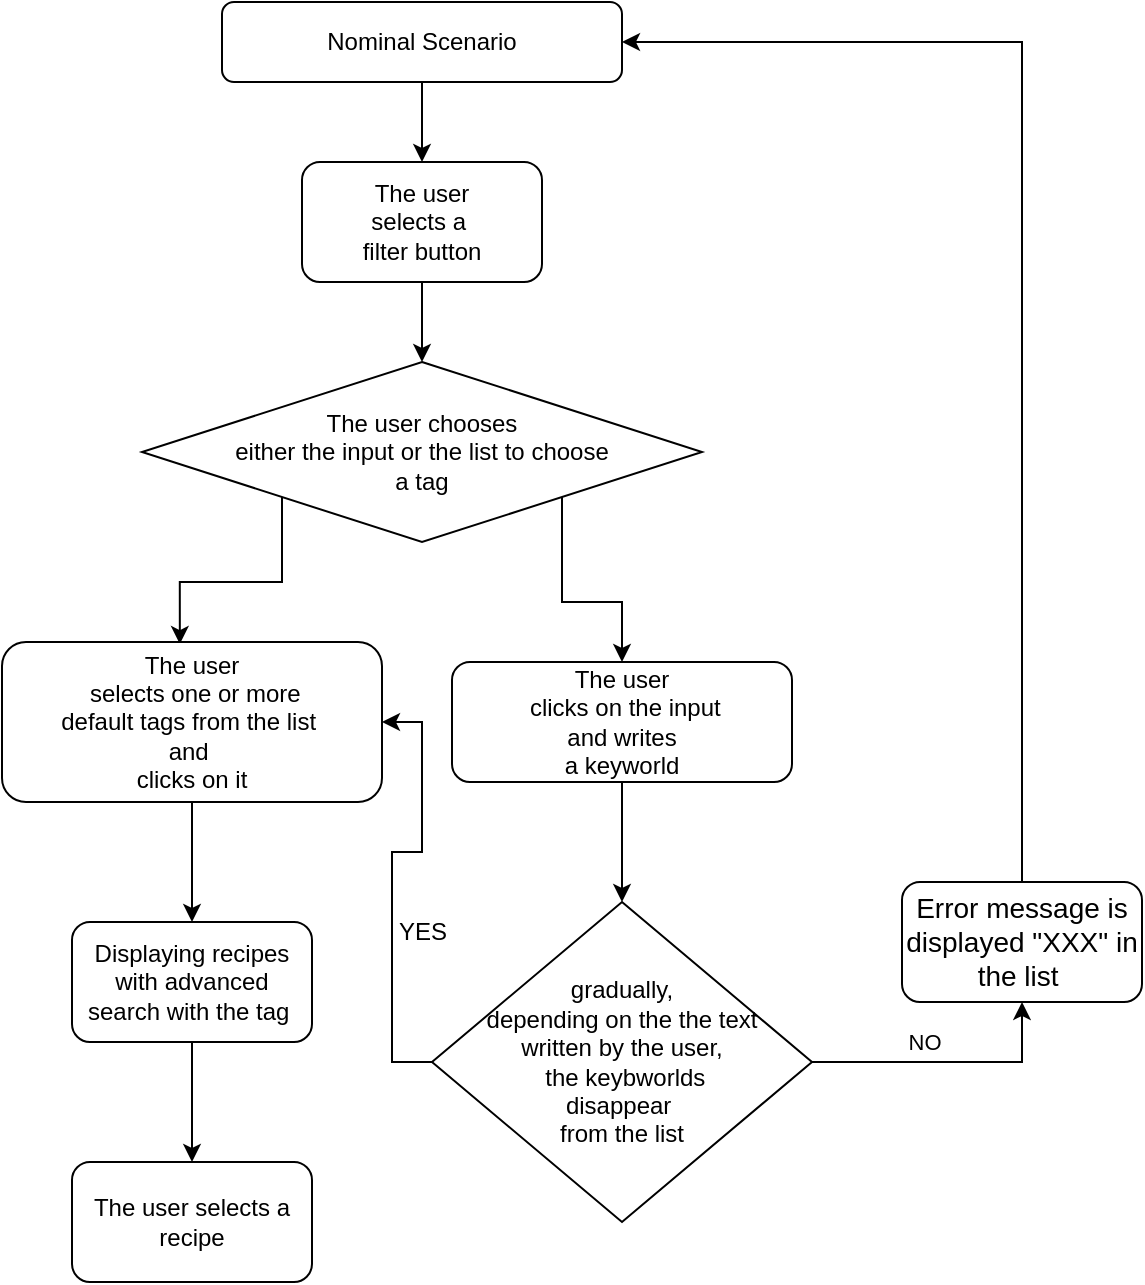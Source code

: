 <mxfile version="27.0.6">
  <diagram id="C5RBs43oDa-KdzZeNtuy" name="Page-1">
    <mxGraphModel dx="1295" dy="679" grid="1" gridSize="10" guides="1" tooltips="1" connect="1" arrows="1" fold="1" page="1" pageScale="1" pageWidth="827" pageHeight="1169" math="0" shadow="0">
      <root>
        <mxCell id="WIyWlLk6GJQsqaUBKTNV-0" />
        <mxCell id="WIyWlLk6GJQsqaUBKTNV-1" parent="WIyWlLk6GJQsqaUBKTNV-0" />
        <mxCell id="SnZ0kL4aqEgv1xDxGJSj-1" style="edgeStyle=orthogonalEdgeStyle;rounded=0;orthogonalLoop=1;jettySize=auto;html=1;exitX=0.5;exitY=1;exitDx=0;exitDy=0;entryX=0.5;entryY=0;entryDx=0;entryDy=0;" edge="1" parent="WIyWlLk6GJQsqaUBKTNV-1" source="WIyWlLk6GJQsqaUBKTNV-3">
          <mxGeometry relative="1" as="geometry">
            <mxPoint x="420" y="100" as="targetPoint" />
          </mxGeometry>
        </mxCell>
        <mxCell id="WIyWlLk6GJQsqaUBKTNV-3" value="&lt;font style=&quot;vertical-align: inherit;&quot;&gt;&lt;font style=&quot;vertical-align: inherit;&quot;&gt;Nominal Scenario&lt;/font&gt;&lt;/font&gt;" style="rounded=1;whiteSpace=wrap;html=1;fontSize=12;glass=0;strokeWidth=1;shadow=0;" parent="WIyWlLk6GJQsqaUBKTNV-1" vertex="1">
          <mxGeometry x="320" y="20" width="200" height="40" as="geometry" />
        </mxCell>
        <mxCell id="SnZ0kL4aqEgv1xDxGJSj-4" style="edgeStyle=orthogonalEdgeStyle;rounded=0;orthogonalLoop=1;jettySize=auto;html=1;exitX=0.5;exitY=1;exitDx=0;exitDy=0;" edge="1" parent="WIyWlLk6GJQsqaUBKTNV-1" source="SnZ0kL4aqEgv1xDxGJSj-3">
          <mxGeometry relative="1" as="geometry">
            <mxPoint x="420" y="200" as="targetPoint" />
          </mxGeometry>
        </mxCell>
        <mxCell id="SnZ0kL4aqEgv1xDxGJSj-3" value="&lt;font style=&quot;vertical-align: inherit;&quot;&gt;&lt;font style=&quot;vertical-align: inherit;&quot;&gt;The user&lt;/font&gt;&lt;/font&gt;&lt;div&gt;&lt;font style=&quot;vertical-align: inherit;&quot;&gt;&lt;font style=&quot;vertical-align: inherit;&quot;&gt;&lt;font style=&quot;vertical-align: inherit;&quot;&gt;&lt;font style=&quot;vertical-align: inherit;&quot;&gt;selects a&amp;nbsp;&lt;/font&gt;&lt;/font&gt;&lt;/font&gt;&lt;/font&gt;&lt;/div&gt;&lt;div&gt;&lt;font style=&quot;vertical-align: inherit;&quot;&gt;&lt;font style=&quot;vertical-align: inherit;&quot;&gt;&lt;font style=&quot;vertical-align: inherit;&quot;&gt;&lt;font style=&quot;vertical-align: inherit;&quot;&gt;&lt;font style=&quot;vertical-align: inherit;&quot;&gt;&lt;font style=&quot;vertical-align: inherit;&quot;&gt;filter button&lt;/font&gt;&lt;/font&gt;&lt;/font&gt;&lt;/font&gt;&lt;/font&gt;&lt;/font&gt;&lt;/div&gt;" style="rounded=1;whiteSpace=wrap;html=1;" vertex="1" parent="WIyWlLk6GJQsqaUBKTNV-1">
          <mxGeometry x="360" y="100" width="120" height="60" as="geometry" />
        </mxCell>
        <mxCell id="SnZ0kL4aqEgv1xDxGJSj-9" style="edgeStyle=orthogonalEdgeStyle;rounded=0;orthogonalLoop=1;jettySize=auto;html=1;exitX=1;exitY=1;exitDx=0;exitDy=0;entryX=0.5;entryY=0;entryDx=0;entryDy=0;" edge="1" parent="WIyWlLk6GJQsqaUBKTNV-1" source="SnZ0kL4aqEgv1xDxGJSj-5" target="SnZ0kL4aqEgv1xDxGJSj-30">
          <mxGeometry relative="1" as="geometry">
            <mxPoint x="520" y="340" as="targetPoint" />
          </mxGeometry>
        </mxCell>
        <mxCell id="SnZ0kL4aqEgv1xDxGJSj-10" style="edgeStyle=orthogonalEdgeStyle;rounded=0;orthogonalLoop=1;jettySize=auto;html=1;exitX=0;exitY=1;exitDx=0;exitDy=0;entryX=0.468;entryY=0.013;entryDx=0;entryDy=0;entryPerimeter=0;" edge="1" parent="WIyWlLk6GJQsqaUBKTNV-1" source="SnZ0kL4aqEgv1xDxGJSj-5" target="SnZ0kL4aqEgv1xDxGJSj-27">
          <mxGeometry relative="1" as="geometry">
            <mxPoint x="320" y="320" as="targetPoint" />
            <Array as="points">
              <mxPoint x="350" y="310" />
              <mxPoint x="299" y="310" />
            </Array>
          </mxGeometry>
        </mxCell>
        <mxCell id="SnZ0kL4aqEgv1xDxGJSj-5" value="&lt;font style=&quot;vertical-align: inherit;&quot;&gt;&lt;font style=&quot;vertical-align: inherit;&quot;&gt;The user chooses&lt;/font&gt;&lt;/font&gt;&lt;div&gt;&lt;font style=&quot;vertical-align: inherit;&quot;&gt;&lt;font style=&quot;vertical-align: inherit;&quot;&gt;&lt;font style=&quot;vertical-align: inherit;&quot;&gt;&lt;font style=&quot;vertical-align: inherit;&quot;&gt;either the input or the list to choose&lt;/font&gt;&lt;/font&gt;&lt;/font&gt;&lt;/font&gt;&lt;/div&gt;&lt;div&gt;&lt;font style=&quot;vertical-align: inherit;&quot;&gt;&lt;font style=&quot;vertical-align: inherit;&quot;&gt;&lt;font style=&quot;vertical-align: inherit;&quot;&gt;&lt;font style=&quot;vertical-align: inherit;&quot;&gt;&lt;font style=&quot;vertical-align: inherit;&quot;&gt;&lt;font style=&quot;vertical-align: inherit;&quot;&gt;a tag&lt;/font&gt;&lt;/font&gt;&lt;/font&gt;&lt;/font&gt;&lt;/font&gt;&lt;/font&gt;&lt;/div&gt;" style="rhombus;whiteSpace=wrap;html=1;" vertex="1" parent="WIyWlLk6GJQsqaUBKTNV-1">
          <mxGeometry x="280" y="200" width="280" height="90" as="geometry" />
        </mxCell>
        <mxCell id="SnZ0kL4aqEgv1xDxGJSj-25" style="edgeStyle=orthogonalEdgeStyle;rounded=0;orthogonalLoop=1;jettySize=auto;html=1;exitX=0.5;exitY=0;exitDx=0;exitDy=0;entryX=1;entryY=0.5;entryDx=0;entryDy=0;" edge="1" parent="WIyWlLk6GJQsqaUBKTNV-1" source="SnZ0kL4aqEgv1xDxGJSj-6" target="WIyWlLk6GJQsqaUBKTNV-3">
          <mxGeometry relative="1" as="geometry" />
        </mxCell>
        <mxCell id="SnZ0kL4aqEgv1xDxGJSj-6" value="&lt;font style=&quot;font-size: 14px;&quot;&gt;Error message is displayed &quot;XXX&quot; in the list&amp;nbsp;&lt;/font&gt;" style="rounded=1;whiteSpace=wrap;html=1;" vertex="1" parent="WIyWlLk6GJQsqaUBKTNV-1">
          <mxGeometry x="660" y="460" width="120" height="60" as="geometry" />
        </mxCell>
        <mxCell id="SnZ0kL4aqEgv1xDxGJSj-35" style="edgeStyle=orthogonalEdgeStyle;rounded=0;orthogonalLoop=1;jettySize=auto;html=1;exitX=0.5;exitY=1;exitDx=0;exitDy=0;entryX=0.5;entryY=0;entryDx=0;entryDy=0;" edge="1" parent="WIyWlLk6GJQsqaUBKTNV-1" source="SnZ0kL4aqEgv1xDxGJSj-14" target="SnZ0kL4aqEgv1xDxGJSj-16">
          <mxGeometry relative="1" as="geometry" />
        </mxCell>
        <mxCell id="SnZ0kL4aqEgv1xDxGJSj-14" value="Displaying recipes with advanced&lt;div&gt;search with the tag&amp;nbsp;&lt;/div&gt;" style="rounded=1;whiteSpace=wrap;html=1;" vertex="1" parent="WIyWlLk6GJQsqaUBKTNV-1">
          <mxGeometry x="245" y="480" width="120" height="60" as="geometry" />
        </mxCell>
        <mxCell id="SnZ0kL4aqEgv1xDxGJSj-16" value="The user selects a recipe" style="rounded=1;whiteSpace=wrap;html=1;" vertex="1" parent="WIyWlLk6GJQsqaUBKTNV-1">
          <mxGeometry x="245" y="600" width="120" height="60" as="geometry" />
        </mxCell>
        <mxCell id="SnZ0kL4aqEgv1xDxGJSj-24" style="edgeStyle=orthogonalEdgeStyle;rounded=0;orthogonalLoop=1;jettySize=auto;html=1;exitX=1;exitY=0.5;exitDx=0;exitDy=0;entryX=0.5;entryY=1;entryDx=0;entryDy=0;" edge="1" parent="WIyWlLk6GJQsqaUBKTNV-1" source="SnZ0kL4aqEgv1xDxGJSj-19" target="SnZ0kL4aqEgv1xDxGJSj-6">
          <mxGeometry relative="1" as="geometry" />
        </mxCell>
        <mxCell id="SnZ0kL4aqEgv1xDxGJSj-26" value="NO" style="edgeLabel;html=1;align=center;verticalAlign=middle;resizable=0;points=[];" vertex="1" connectable="0" parent="SnZ0kL4aqEgv1xDxGJSj-24">
          <mxGeometry x="-0.403" y="-2" relative="1" as="geometry">
            <mxPoint x="15" y="-12" as="offset" />
          </mxGeometry>
        </mxCell>
        <mxCell id="SnZ0kL4aqEgv1xDxGJSj-29" style="edgeStyle=orthogonalEdgeStyle;rounded=0;orthogonalLoop=1;jettySize=auto;html=1;exitX=0;exitY=0.5;exitDx=0;exitDy=0;entryX=1;entryY=0.5;entryDx=0;entryDy=0;" edge="1" parent="WIyWlLk6GJQsqaUBKTNV-1" source="SnZ0kL4aqEgv1xDxGJSj-19" target="SnZ0kL4aqEgv1xDxGJSj-27">
          <mxGeometry relative="1" as="geometry" />
        </mxCell>
        <mxCell id="SnZ0kL4aqEgv1xDxGJSj-19" value="gradually,&lt;div&gt;&amp;nbsp;depending on the the text&amp;nbsp;&lt;/div&gt;&lt;div&gt;written by the user,&lt;/div&gt;&lt;div&gt;&amp;nbsp;the keybworlds&lt;div&gt;disappear&amp;nbsp;&lt;/div&gt;&lt;div&gt;from the list&lt;/div&gt;&lt;/div&gt;" style="rhombus;whiteSpace=wrap;html=1;" vertex="1" parent="WIyWlLk6GJQsqaUBKTNV-1">
          <mxGeometry x="425" y="470" width="190" height="160" as="geometry" />
        </mxCell>
        <mxCell id="SnZ0kL4aqEgv1xDxGJSj-22" value="YES" style="text;html=1;align=center;verticalAlign=middle;resizable=0;points=[];autosize=1;strokeColor=none;fillColor=none;" vertex="1" parent="WIyWlLk6GJQsqaUBKTNV-1">
          <mxGeometry x="395" y="470" width="50" height="30" as="geometry" />
        </mxCell>
        <mxCell id="SnZ0kL4aqEgv1xDxGJSj-34" style="edgeStyle=orthogonalEdgeStyle;rounded=0;orthogonalLoop=1;jettySize=auto;html=1;exitX=0.5;exitY=1;exitDx=0;exitDy=0;entryX=0.5;entryY=0;entryDx=0;entryDy=0;" edge="1" parent="WIyWlLk6GJQsqaUBKTNV-1" source="SnZ0kL4aqEgv1xDxGJSj-27" target="SnZ0kL4aqEgv1xDxGJSj-14">
          <mxGeometry relative="1" as="geometry" />
        </mxCell>
        <mxCell id="SnZ0kL4aqEgv1xDxGJSj-27" value="The user&lt;div&gt;&amp;nbsp;selects one or more&lt;/div&gt;&lt;div&gt;default&amp;nbsp;&lt;span style=&quot;background-color: transparent; color: light-dark(rgb(0, 0, 0), rgb(255, 255, 255));&quot;&gt;tags&amp;nbsp;&lt;/span&gt;&lt;span style=&quot;background-color: transparent; color: light-dark(rgb(0, 0, 0), rgb(255, 255, 255));&quot;&gt;from the list&amp;nbsp;&lt;/span&gt;&lt;/div&gt;&lt;div&gt;and&amp;nbsp;&lt;/div&gt;&lt;div&gt;clicks on it&lt;/div&gt;" style="rounded=1;whiteSpace=wrap;html=1;" vertex="1" parent="WIyWlLk6GJQsqaUBKTNV-1">
          <mxGeometry x="210" y="340" width="190" height="80" as="geometry" />
        </mxCell>
        <mxCell id="SnZ0kL4aqEgv1xDxGJSj-31" style="edgeStyle=orthogonalEdgeStyle;rounded=0;orthogonalLoop=1;jettySize=auto;html=1;entryX=0.5;entryY=0;entryDx=0;entryDy=0;" edge="1" parent="WIyWlLk6GJQsqaUBKTNV-1" source="SnZ0kL4aqEgv1xDxGJSj-30" target="SnZ0kL4aqEgv1xDxGJSj-19">
          <mxGeometry relative="1" as="geometry" />
        </mxCell>
        <mxCell id="SnZ0kL4aqEgv1xDxGJSj-30" value="The user&lt;div&gt;&amp;nbsp;clicks on the input&lt;/div&gt;&lt;div&gt;&amp;nbsp;and writes&amp;nbsp;&lt;/div&gt;&lt;div&gt;a keyworld&lt;/div&gt;" style="rounded=1;whiteSpace=wrap;html=1;" vertex="1" parent="WIyWlLk6GJQsqaUBKTNV-1">
          <mxGeometry x="435" y="350" width="170" height="60" as="geometry" />
        </mxCell>
        <mxCell id="SnZ0kL4aqEgv1xDxGJSj-32" style="edgeStyle=orthogonalEdgeStyle;rounded=0;orthogonalLoop=1;jettySize=auto;html=1;exitX=0.5;exitY=1;exitDx=0;exitDy=0;" edge="1" parent="WIyWlLk6GJQsqaUBKTNV-1" source="SnZ0kL4aqEgv1xDxGJSj-27" target="SnZ0kL4aqEgv1xDxGJSj-27">
          <mxGeometry relative="1" as="geometry" />
        </mxCell>
        <mxCell id="SnZ0kL4aqEgv1xDxGJSj-33" style="edgeStyle=orthogonalEdgeStyle;rounded=0;orthogonalLoop=1;jettySize=auto;html=1;exitX=0.5;exitY=1;exitDx=0;exitDy=0;" edge="1" parent="WIyWlLk6GJQsqaUBKTNV-1" source="SnZ0kL4aqEgv1xDxGJSj-27" target="SnZ0kL4aqEgv1xDxGJSj-27">
          <mxGeometry relative="1" as="geometry" />
        </mxCell>
      </root>
    </mxGraphModel>
  </diagram>
</mxfile>

